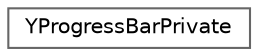 digraph "Graphical Class Hierarchy"
{
 // LATEX_PDF_SIZE
  bgcolor="transparent";
  edge [fontname=Helvetica,fontsize=10,labelfontname=Helvetica,labelfontsize=10];
  node [fontname=Helvetica,fontsize=10,shape=box,height=0.2,width=0.4];
  rankdir="LR";
  Node0 [id="Node000000",label="YProgressBarPrivate",height=0.2,width=0.4,color="grey40", fillcolor="white", style="filled",URL="$structYProgressBarPrivate.html",tooltip=" "];
}
